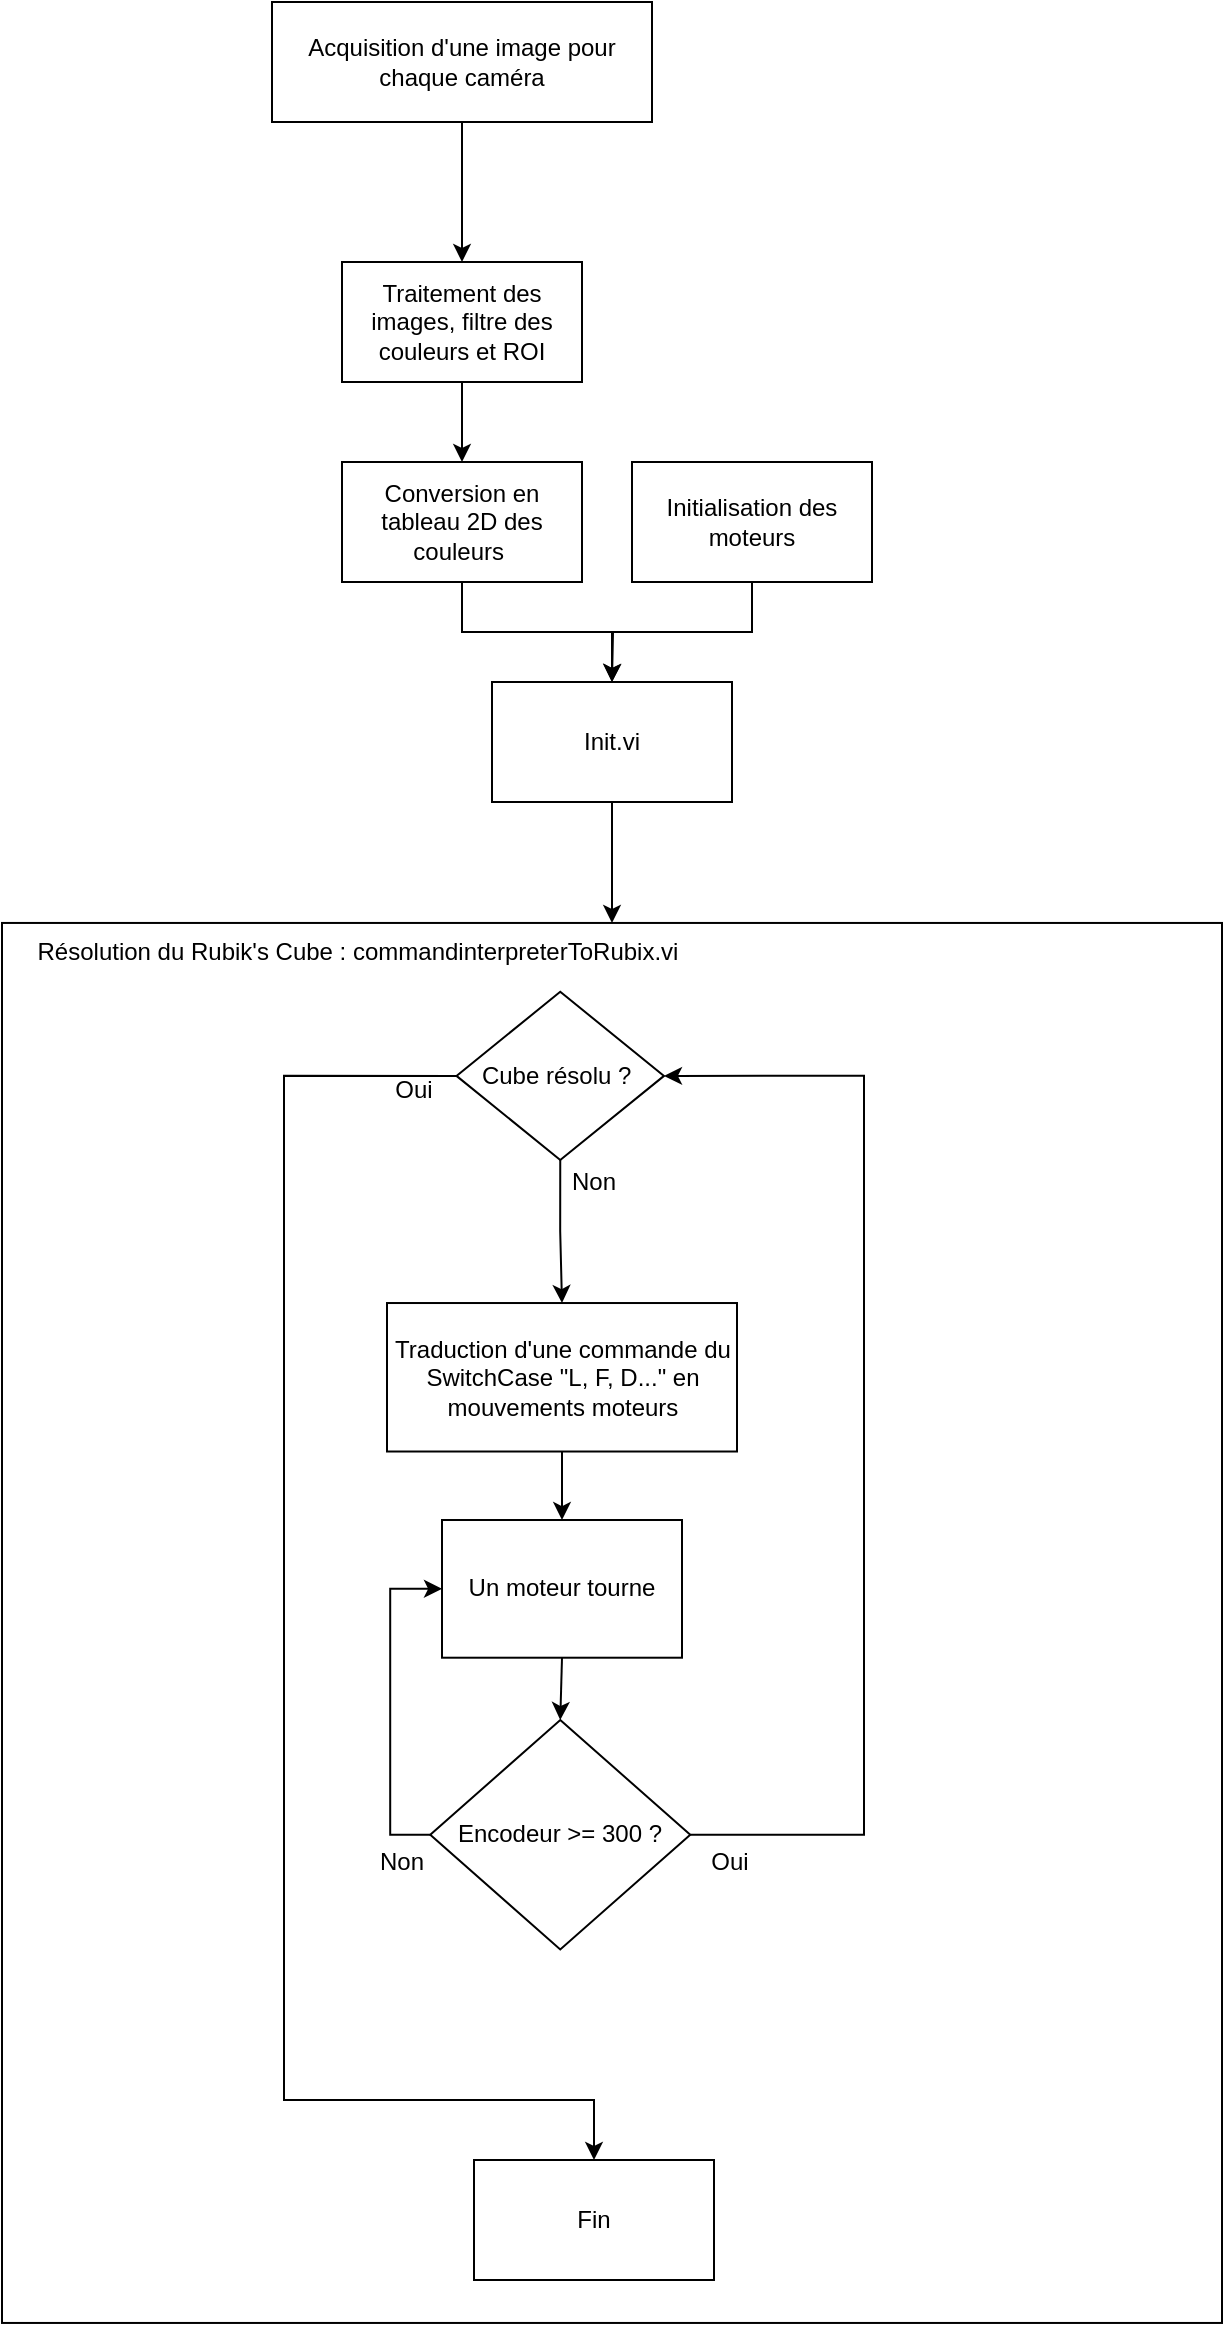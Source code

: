 <mxfile version="14.6.3" type="github">
  <diagram id="E4pu_rwrLomB39f6dgDt" name="Page-1">
    <mxGraphModel dx="1422" dy="794" grid="1" gridSize="10" guides="1" tooltips="1" connect="1" arrows="1" fold="1" page="1" pageScale="1" pageWidth="827" pageHeight="1169" math="0" shadow="0">
      <root>
        <mxCell id="0" />
        <mxCell id="1" parent="0" />
        <mxCell id="CXSvPSvRkw78HtXeZLOZ-41" value="" style="group" vertex="1" connectable="0" parent="1">
          <mxGeometry x="109" y="454" width="610" height="700" as="geometry" />
        </mxCell>
        <mxCell id="CXSvPSvRkw78HtXeZLOZ-10" value="" style="whiteSpace=wrap;html=1;rounded=0;" vertex="1" parent="CXSvPSvRkw78HtXeZLOZ-41">
          <mxGeometry y="11.475" width="610" height="700" as="geometry" />
        </mxCell>
        <mxCell id="CXSvPSvRkw78HtXeZLOZ-12" value="Résolution du Rubik&#39;s Cube : commandinterpreterToRubix.vi" style="text;html=1;strokeColor=none;fillColor=none;align=center;verticalAlign=middle;whiteSpace=wrap;rounded=0;" vertex="1" parent="CXSvPSvRkw78HtXeZLOZ-41">
          <mxGeometry y="11.476" width="356" height="29.287" as="geometry" />
        </mxCell>
        <mxCell id="CXSvPSvRkw78HtXeZLOZ-62" style="edgeStyle=orthogonalEdgeStyle;rounded=0;orthogonalLoop=1;jettySize=auto;html=1;exitX=0.5;exitY=1;exitDx=0;exitDy=0;entryX=0.5;entryY=0;entryDx=0;entryDy=0;" edge="1" parent="CXSvPSvRkw78HtXeZLOZ-41" source="CXSvPSvRkw78HtXeZLOZ-13" target="CXSvPSvRkw78HtXeZLOZ-25">
          <mxGeometry relative="1" as="geometry" />
        </mxCell>
        <mxCell id="CXSvPSvRkw78HtXeZLOZ-13" value="Traduction d&#39;une commande du SwitchCase &quot;L, F, D...&quot; en mouvements moteurs" style="rounded=0;whiteSpace=wrap;html=1;" vertex="1" parent="CXSvPSvRkw78HtXeZLOZ-41">
          <mxGeometry x="192.5" y="201.515" width="175" height="74.242" as="geometry" />
        </mxCell>
        <mxCell id="CXSvPSvRkw78HtXeZLOZ-54" style="edgeStyle=orthogonalEdgeStyle;rounded=0;orthogonalLoop=1;jettySize=auto;html=1;exitX=0;exitY=0.5;exitDx=0;exitDy=0;entryX=0;entryY=0.5;entryDx=0;entryDy=0;" edge="1" parent="CXSvPSvRkw78HtXeZLOZ-41" source="CXSvPSvRkw78HtXeZLOZ-17" target="CXSvPSvRkw78HtXeZLOZ-25">
          <mxGeometry relative="1" as="geometry" />
        </mxCell>
        <mxCell id="CXSvPSvRkw78HtXeZLOZ-17" value="Encodeur &amp;gt;= 300 ?" style="rhombus;whiteSpace=wrap;html=1;" vertex="1" parent="CXSvPSvRkw78HtXeZLOZ-41">
          <mxGeometry x="214.13" y="410.003" width="130" height="114.754" as="geometry" />
        </mxCell>
        <mxCell id="CXSvPSvRkw78HtXeZLOZ-47" style="edgeStyle=orthogonalEdgeStyle;rounded=0;orthogonalLoop=1;jettySize=auto;html=1;exitX=0.5;exitY=1;exitDx=0;exitDy=0;entryX=0.5;entryY=0;entryDx=0;entryDy=0;" edge="1" parent="CXSvPSvRkw78HtXeZLOZ-41" source="CXSvPSvRkw78HtXeZLOZ-25" target="CXSvPSvRkw78HtXeZLOZ-17">
          <mxGeometry relative="1" as="geometry" />
        </mxCell>
        <mxCell id="CXSvPSvRkw78HtXeZLOZ-25" value="Un moteur tourne" style="rounded=0;whiteSpace=wrap;html=1;" vertex="1" parent="CXSvPSvRkw78HtXeZLOZ-41">
          <mxGeometry x="220" y="310.003" width="120" height="68.852" as="geometry" />
        </mxCell>
        <mxCell id="CXSvPSvRkw78HtXeZLOZ-57" style="edgeStyle=orthogonalEdgeStyle;rounded=0;orthogonalLoop=1;jettySize=auto;html=1;entryX=1;entryY=0.5;entryDx=0;entryDy=0;exitX=1;exitY=0.5;exitDx=0;exitDy=0;" edge="1" parent="CXSvPSvRkw78HtXeZLOZ-41" source="CXSvPSvRkw78HtXeZLOZ-17" target="CXSvPSvRkw78HtXeZLOZ-56">
          <mxGeometry relative="1" as="geometry">
            <Array as="points">
              <mxPoint x="431" y="467" />
              <mxPoint x="431" y="88" />
            </Array>
          </mxGeometry>
        </mxCell>
        <mxCell id="CXSvPSvRkw78HtXeZLOZ-21" value="Oui" style="text;html=1;strokeColor=none;fillColor=none;align=center;verticalAlign=middle;whiteSpace=wrap;rounded=0;" vertex="1" parent="CXSvPSvRkw78HtXeZLOZ-41">
          <mxGeometry x="344.13" y="469.999" width="40" height="22.951" as="geometry" />
        </mxCell>
        <mxCell id="CXSvPSvRkw78HtXeZLOZ-58" style="edgeStyle=orthogonalEdgeStyle;rounded=0;orthogonalLoop=1;jettySize=auto;html=1;exitX=0.5;exitY=1;exitDx=0;exitDy=0;entryX=0.5;entryY=0;entryDx=0;entryDy=0;" edge="1" parent="CXSvPSvRkw78HtXeZLOZ-41" source="CXSvPSvRkw78HtXeZLOZ-56" target="CXSvPSvRkw78HtXeZLOZ-13">
          <mxGeometry relative="1" as="geometry" />
        </mxCell>
        <mxCell id="CXSvPSvRkw78HtXeZLOZ-56" value="Cube résolu ?&amp;nbsp;" style="rhombus;whiteSpace=wrap;html=1;" vertex="1" parent="CXSvPSvRkw78HtXeZLOZ-41">
          <mxGeometry x="227.25" y="45.9" width="103.75" height="84.1" as="geometry" />
        </mxCell>
        <mxCell id="CXSvPSvRkw78HtXeZLOZ-59" value="Non" style="text;html=1;strokeColor=none;fillColor=none;align=center;verticalAlign=middle;whiteSpace=wrap;rounded=0;" vertex="1" parent="CXSvPSvRkw78HtXeZLOZ-41">
          <mxGeometry x="276" y="129.996" width="40" height="22.951" as="geometry" />
        </mxCell>
        <mxCell id="CXSvPSvRkw78HtXeZLOZ-60" value="Oui" style="text;html=1;strokeColor=none;fillColor=none;align=center;verticalAlign=middle;whiteSpace=wrap;rounded=0;" vertex="1" parent="CXSvPSvRkw78HtXeZLOZ-41">
          <mxGeometry x="186.25" y="83.328" width="40" height="22.951" as="geometry" />
        </mxCell>
        <mxCell id="CXSvPSvRkw78HtXeZLOZ-51" value="Fin" style="rounded=0;whiteSpace=wrap;html=1;" vertex="1" parent="CXSvPSvRkw78HtXeZLOZ-41">
          <mxGeometry x="236" y="630" width="120" height="60" as="geometry" />
        </mxCell>
        <mxCell id="CXSvPSvRkw78HtXeZLOZ-52" style="edgeStyle=orthogonalEdgeStyle;rounded=0;orthogonalLoop=1;jettySize=auto;html=1;exitX=0;exitY=0.5;exitDx=0;exitDy=0;entryX=0.5;entryY=0;entryDx=0;entryDy=0;" edge="1" parent="CXSvPSvRkw78HtXeZLOZ-41" source="CXSvPSvRkw78HtXeZLOZ-56" target="CXSvPSvRkw78HtXeZLOZ-51">
          <mxGeometry relative="1" as="geometry">
            <mxPoint x="206.25" y="300" as="sourcePoint" />
            <Array as="points">
              <mxPoint x="141" y="88" />
              <mxPoint x="141" y="600" />
              <mxPoint x="296" y="600" />
            </Array>
          </mxGeometry>
        </mxCell>
        <mxCell id="CXSvPSvRkw78HtXeZLOZ-32" value="" style="group" vertex="1" connectable="0" parent="CXSvPSvRkw78HtXeZLOZ-41">
          <mxGeometry x="180" y="469.998" width="40" height="22.951" as="geometry" />
        </mxCell>
        <mxCell id="CXSvPSvRkw78HtXeZLOZ-23" value="Non" style="text;html=1;strokeColor=none;fillColor=none;align=center;verticalAlign=middle;whiteSpace=wrap;rounded=0;" vertex="1" parent="CXSvPSvRkw78HtXeZLOZ-32">
          <mxGeometry width="40" height="22.951" as="geometry" />
        </mxCell>
        <mxCell id="CXSvPSvRkw78HtXeZLOZ-5" value="" style="edgeStyle=orthogonalEdgeStyle;rounded=0;orthogonalLoop=1;jettySize=auto;html=1;" edge="1" parent="1" source="CXSvPSvRkw78HtXeZLOZ-1" target="CXSvPSvRkw78HtXeZLOZ-4">
          <mxGeometry relative="1" as="geometry" />
        </mxCell>
        <mxCell id="CXSvPSvRkw78HtXeZLOZ-1" value="Acquisition d&#39;une image pour chaque caméra" style="rounded=0;whiteSpace=wrap;html=1;" vertex="1" parent="1">
          <mxGeometry x="244" y="5" width="190" height="60" as="geometry" />
        </mxCell>
        <mxCell id="CXSvPSvRkw78HtXeZLOZ-7" value="" style="edgeStyle=orthogonalEdgeStyle;rounded=0;orthogonalLoop=1;jettySize=auto;html=1;" edge="1" parent="1" source="CXSvPSvRkw78HtXeZLOZ-4" target="CXSvPSvRkw78HtXeZLOZ-6">
          <mxGeometry relative="1" as="geometry" />
        </mxCell>
        <mxCell id="CXSvPSvRkw78HtXeZLOZ-4" value="Traitement des images, filtre des couleurs et ROI" style="whiteSpace=wrap;html=1;rounded=0;" vertex="1" parent="1">
          <mxGeometry x="279" y="135" width="120" height="60" as="geometry" />
        </mxCell>
        <mxCell id="CXSvPSvRkw78HtXeZLOZ-40" style="edgeStyle=orthogonalEdgeStyle;rounded=0;orthogonalLoop=1;jettySize=auto;html=1;exitX=0.5;exitY=1;exitDx=0;exitDy=0;" edge="1" parent="1" source="CXSvPSvRkw78HtXeZLOZ-6">
          <mxGeometry relative="1" as="geometry">
            <mxPoint x="414" y="345" as="targetPoint" />
          </mxGeometry>
        </mxCell>
        <mxCell id="CXSvPSvRkw78HtXeZLOZ-6" value="Conversion en tableau 2D des couleurs&amp;nbsp;" style="whiteSpace=wrap;html=1;rounded=0;" vertex="1" parent="1">
          <mxGeometry x="279" y="235" width="120" height="60" as="geometry" />
        </mxCell>
        <mxCell id="CXSvPSvRkw78HtXeZLOZ-11" value="" style="edgeStyle=orthogonalEdgeStyle;rounded=0;orthogonalLoop=1;jettySize=auto;html=1;" edge="1" parent="1" source="CXSvPSvRkw78HtXeZLOZ-8" target="CXSvPSvRkw78HtXeZLOZ-10">
          <mxGeometry relative="1" as="geometry" />
        </mxCell>
        <mxCell id="CXSvPSvRkw78HtXeZLOZ-8" value="Init.vi" style="whiteSpace=wrap;html=1;rounded=0;" vertex="1" parent="1">
          <mxGeometry x="354" y="345" width="120" height="60" as="geometry" />
        </mxCell>
        <mxCell id="CXSvPSvRkw78HtXeZLOZ-39" style="edgeStyle=orthogonalEdgeStyle;rounded=0;orthogonalLoop=1;jettySize=auto;html=1;exitX=0.5;exitY=1;exitDx=0;exitDy=0;entryX=0.5;entryY=0;entryDx=0;entryDy=0;" edge="1" parent="1" source="CXSvPSvRkw78HtXeZLOZ-38" target="CXSvPSvRkw78HtXeZLOZ-8">
          <mxGeometry relative="1" as="geometry" />
        </mxCell>
        <mxCell id="CXSvPSvRkw78HtXeZLOZ-38" value="Initialisation des moteurs" style="rounded=0;whiteSpace=wrap;html=1;" vertex="1" parent="1">
          <mxGeometry x="424" y="235" width="120" height="60" as="geometry" />
        </mxCell>
      </root>
    </mxGraphModel>
  </diagram>
</mxfile>
